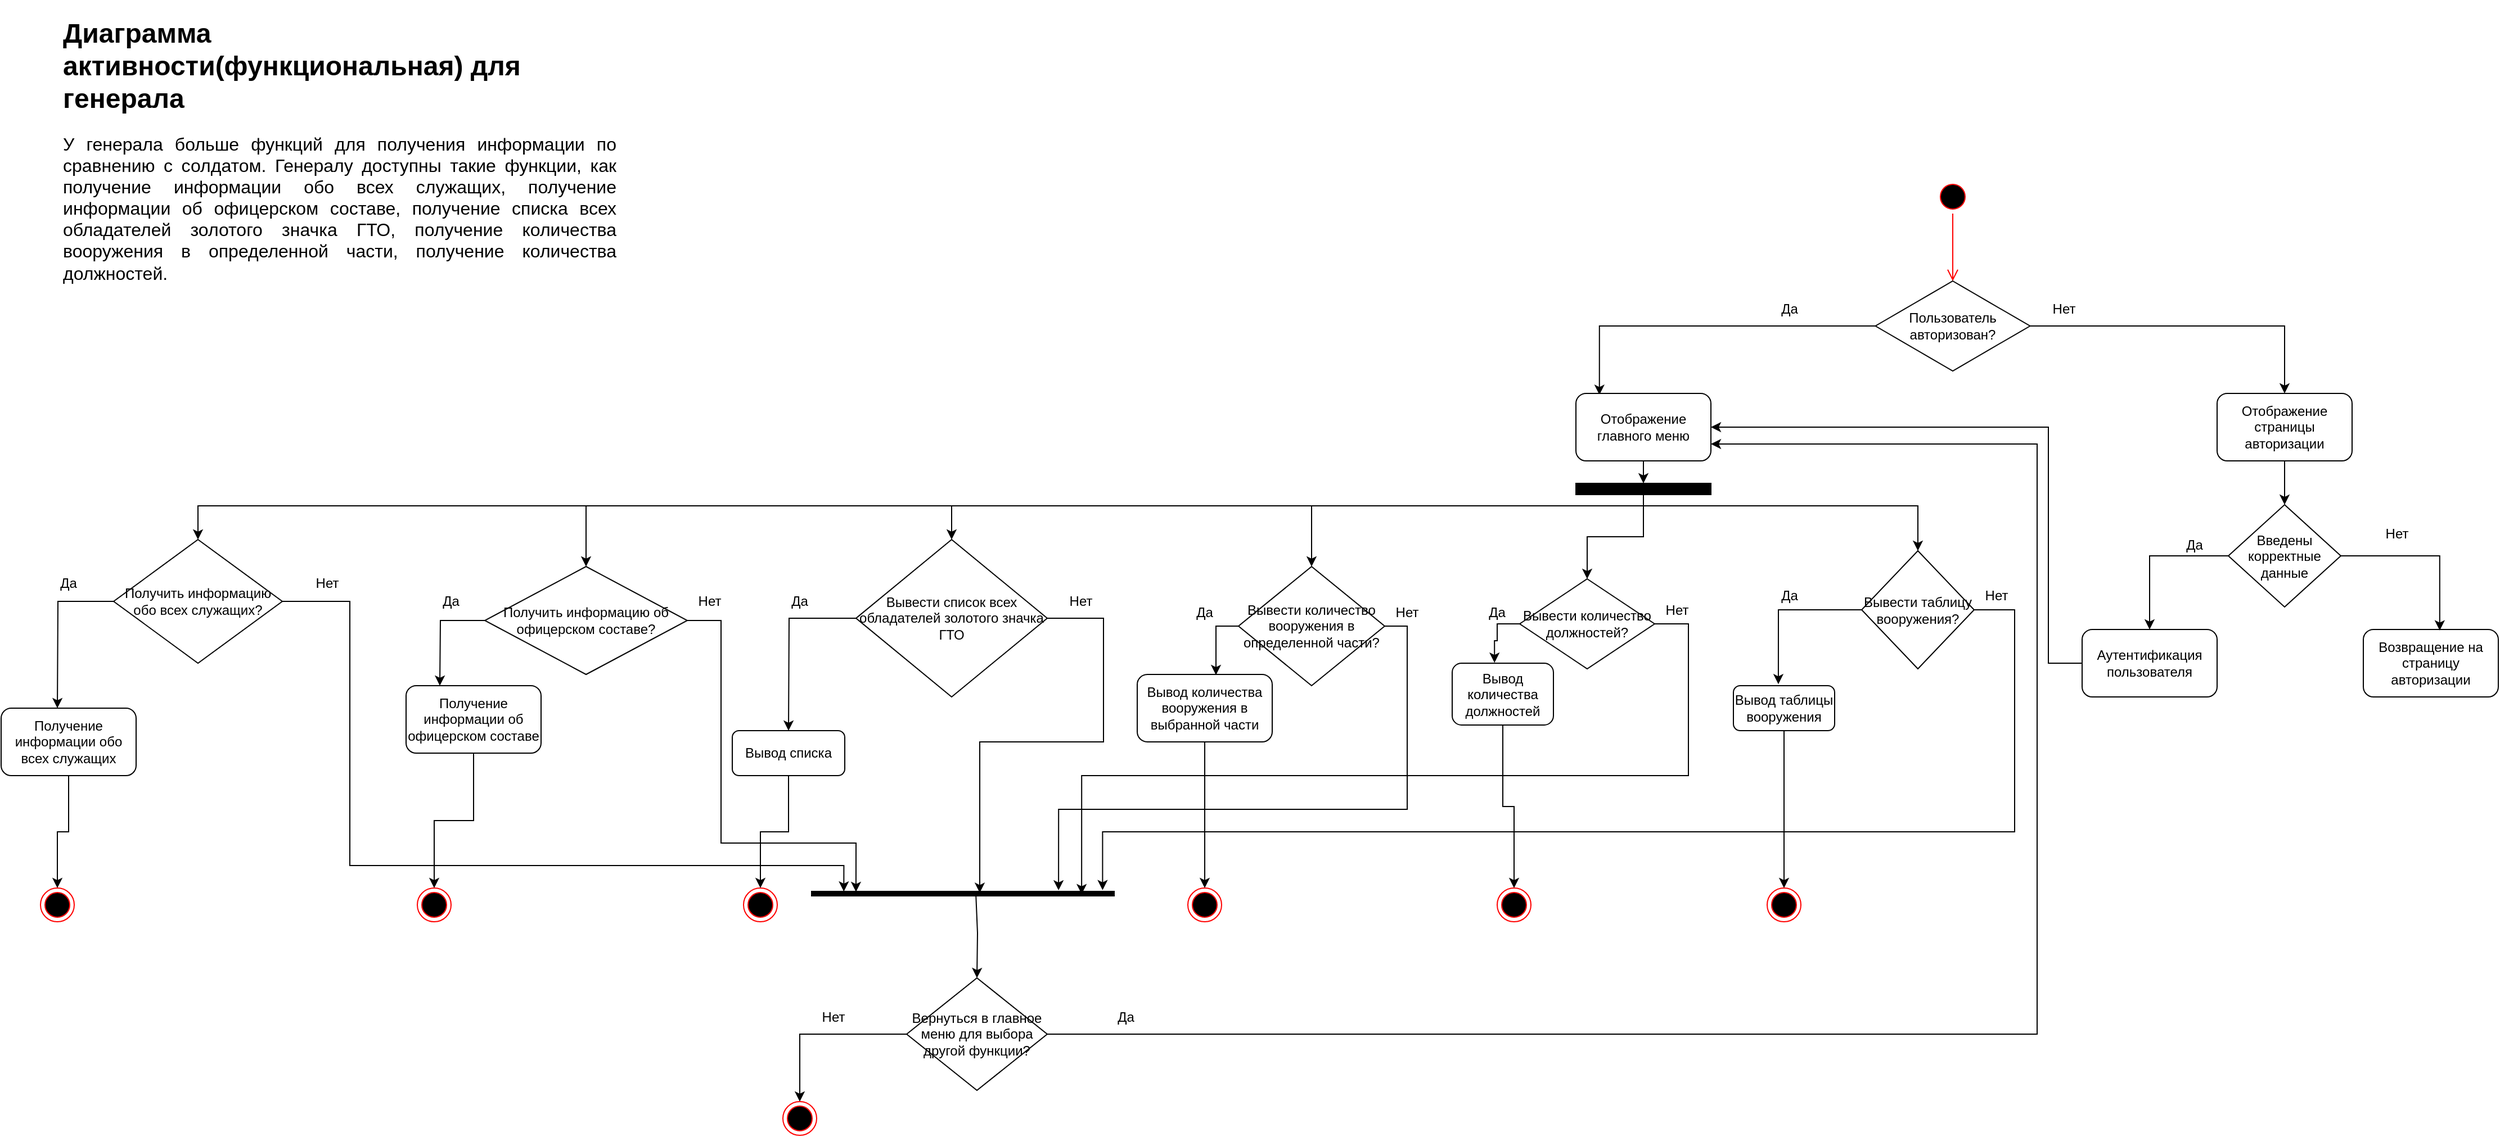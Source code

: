 <mxfile version="22.1.16" type="device">
  <diagram name="Страница — 1" id="BAG8kcGlXpR3WfLzpC9K">
    <mxGraphModel dx="4279" dy="244" grid="1" gridSize="10" guides="1" tooltips="1" connect="1" arrows="1" fold="1" page="1" pageScale="1" pageWidth="827" pageHeight="1169" math="0" shadow="0">
      <root>
        <mxCell id="0" />
        <mxCell id="1" parent="0" />
        <mxCell id="m6M2H1v2B3VWweysnKeo-1" value="" style="ellipse;html=1;shape=startState;fillColor=#000000;strokeColor=#ff0000;" parent="1" vertex="1">
          <mxGeometry x="430" y="1400" width="30" height="30" as="geometry" />
        </mxCell>
        <mxCell id="m6M2H1v2B3VWweysnKeo-2" value="" style="edgeStyle=orthogonalEdgeStyle;html=1;verticalAlign=bottom;endArrow=open;endSize=8;strokeColor=#ff0000;rounded=0;" parent="1" source="m6M2H1v2B3VWweysnKeo-1" edge="1">
          <mxGeometry relative="1" as="geometry">
            <mxPoint x="445" y="1490" as="targetPoint" />
          </mxGeometry>
        </mxCell>
        <mxCell id="m6M2H1v2B3VWweysnKeo-6" style="edgeStyle=orthogonalEdgeStyle;rounded=0;orthogonalLoop=1;jettySize=auto;html=1;exitX=1;exitY=0.5;exitDx=0;exitDy=0;entryX=0.5;entryY=0;entryDx=0;entryDy=0;" parent="1" source="m6M2H1v2B3VWweysnKeo-4" target="m6M2H1v2B3VWweysnKeo-5" edge="1">
          <mxGeometry relative="1" as="geometry" />
        </mxCell>
        <mxCell id="m6M2H1v2B3VWweysnKeo-10" style="edgeStyle=orthogonalEdgeStyle;rounded=0;orthogonalLoop=1;jettySize=auto;html=1;exitX=0;exitY=0.5;exitDx=0;exitDy=0;entryX=0.174;entryY=0.021;entryDx=0;entryDy=0;entryPerimeter=0;" parent="1" source="m6M2H1v2B3VWweysnKeo-4" target="SQeuXRkiPJXg9Z9Xhm9B-5" edge="1">
          <mxGeometry relative="1" as="geometry">
            <mxPoint x="130" y="1570" as="targetPoint" />
            <Array as="points">
              <mxPoint x="131" y="1530" />
            </Array>
          </mxGeometry>
        </mxCell>
        <mxCell id="m6M2H1v2B3VWweysnKeo-4" value="Пользователь авторизован?" style="rhombus;whiteSpace=wrap;html=1;" parent="1" vertex="1">
          <mxGeometry x="376.25" y="1490" width="137.5" height="80" as="geometry" />
        </mxCell>
        <mxCell id="m6M2H1v2B3VWweysnKeo-14" style="edgeStyle=orthogonalEdgeStyle;rounded=0;orthogonalLoop=1;jettySize=auto;html=1;entryX=0.5;entryY=0;entryDx=0;entryDy=0;" parent="1" source="m6M2H1v2B3VWweysnKeo-5" target="m6M2H1v2B3VWweysnKeo-12" edge="1">
          <mxGeometry relative="1" as="geometry" />
        </mxCell>
        <mxCell id="m6M2H1v2B3VWweysnKeo-5" value="Отображение страницы авторизации" style="rounded=1;whiteSpace=wrap;html=1;" parent="1" vertex="1">
          <mxGeometry x="680" y="1590" width="120" height="60" as="geometry" />
        </mxCell>
        <mxCell id="m6M2H1v2B3VWweysnKeo-7" value="Нет" style="text;html=1;strokeColor=none;fillColor=none;align=center;verticalAlign=middle;whiteSpace=wrap;rounded=0;" parent="1" vertex="1">
          <mxGeometry x="514" y="1500" width="60" height="30" as="geometry" />
        </mxCell>
        <mxCell id="m6M2H1v2B3VWweysnKeo-11" value="Да" style="text;html=1;strokeColor=none;fillColor=none;align=center;verticalAlign=middle;whiteSpace=wrap;rounded=0;" parent="1" vertex="1">
          <mxGeometry x="270" y="1500" width="60" height="30" as="geometry" />
        </mxCell>
        <mxCell id="m6M2H1v2B3VWweysnKeo-16" style="edgeStyle=orthogonalEdgeStyle;rounded=0;orthogonalLoop=1;jettySize=auto;html=1;exitX=0;exitY=0.5;exitDx=0;exitDy=0;entryX=0.5;entryY=0;entryDx=0;entryDy=0;" parent="1" source="m6M2H1v2B3VWweysnKeo-12" target="m6M2H1v2B3VWweysnKeo-15" edge="1">
          <mxGeometry relative="1" as="geometry" />
        </mxCell>
        <mxCell id="m6M2H1v2B3VWweysnKeo-12" value="Введены корректные данные" style="rhombus;whiteSpace=wrap;html=1;" parent="1" vertex="1">
          <mxGeometry x="690" y="1689" width="100" height="91" as="geometry" />
        </mxCell>
        <mxCell id="m6M2H1v2B3VWweysnKeo-17" style="edgeStyle=orthogonalEdgeStyle;rounded=0;orthogonalLoop=1;jettySize=auto;html=1;entryX=1;entryY=0.5;entryDx=0;entryDy=0;" parent="1" source="m6M2H1v2B3VWweysnKeo-15" edge="1">
          <mxGeometry relative="1" as="geometry">
            <Array as="points">
              <mxPoint x="530" y="1830" />
              <mxPoint x="530" y="1620" />
            </Array>
            <mxPoint x="230" y="1620" as="targetPoint" />
          </mxGeometry>
        </mxCell>
        <mxCell id="m6M2H1v2B3VWweysnKeo-15" value="Аутентификация пользователя" style="rounded=1;whiteSpace=wrap;html=1;" parent="1" vertex="1">
          <mxGeometry x="560" y="1800" width="120" height="60" as="geometry" />
        </mxCell>
        <mxCell id="m6M2H1v2B3VWweysnKeo-18" value="Да" style="text;html=1;strokeColor=none;fillColor=none;align=center;verticalAlign=middle;whiteSpace=wrap;rounded=0;" parent="1" vertex="1">
          <mxGeometry x="630" y="1710" width="60" height="30" as="geometry" />
        </mxCell>
        <mxCell id="m6M2H1v2B3VWweysnKeo-19" value="Возвращение на страницу авторизации" style="rounded=1;whiteSpace=wrap;html=1;" parent="1" vertex="1">
          <mxGeometry x="810" y="1800" width="120" height="60" as="geometry" />
        </mxCell>
        <mxCell id="m6M2H1v2B3VWweysnKeo-20" style="edgeStyle=orthogonalEdgeStyle;rounded=0;orthogonalLoop=1;jettySize=auto;html=1;entryX=0.566;entryY=0.014;entryDx=0;entryDy=0;entryPerimeter=0;" parent="1" source="m6M2H1v2B3VWweysnKeo-12" target="m6M2H1v2B3VWweysnKeo-19" edge="1">
          <mxGeometry relative="1" as="geometry" />
        </mxCell>
        <mxCell id="m6M2H1v2B3VWweysnKeo-28" value="&lt;h1&gt;Диаграмма активности(функциональная) для генерала&lt;/h1&gt;&lt;p style=&quot;text-align: justify;&quot;&gt;&lt;font style=&quot;font-size: 16px;&quot;&gt;У генерала больше функций для получения информации по сравнению с солдатом. Генералу доступны такие функции, как получение информации обо всех служащих, получение информации об офицерском составе, получение списка всех обладателей золотого значка ГТО, получение количества вооружения в определенной части, получение количества должностей.&lt;/font&gt;&lt;/p&gt;" style="text;html=1;strokeColor=none;fillColor=none;spacing=5;spacingTop=-20;whiteSpace=wrap;overflow=hidden;rounded=0;" parent="1" vertex="1">
          <mxGeometry x="-1240" y="1250" width="500" height="260" as="geometry" />
        </mxCell>
        <mxCell id="SQeuXRkiPJXg9Z9Xhm9B-79" style="edgeStyle=orthogonalEdgeStyle;rounded=0;orthogonalLoop=1;jettySize=auto;html=1;entryX=0.5;entryY=0;entryDx=0;entryDy=0;" edge="1" parent="1" source="SQeuXRkiPJXg9Z9Xhm9B-4" target="SQeuXRkiPJXg9Z9Xhm9B-78">
          <mxGeometry relative="1" as="geometry" />
        </mxCell>
        <mxCell id="SQeuXRkiPJXg9Z9Xhm9B-4" value="Получение информации обо всех служащих" style="rounded=1;whiteSpace=wrap;html=1;" vertex="1" parent="1">
          <mxGeometry x="-1290" y="1870" width="120" height="60" as="geometry" />
        </mxCell>
        <mxCell id="SQeuXRkiPJXg9Z9Xhm9B-48" style="edgeStyle=orthogonalEdgeStyle;rounded=0;orthogonalLoop=1;jettySize=auto;html=1;" edge="1" parent="1" source="SQeuXRkiPJXg9Z9Xhm9B-5">
          <mxGeometry relative="1" as="geometry">
            <mxPoint x="170" y="1670" as="targetPoint" />
            <Array as="points">
              <mxPoint x="170" y="1670" />
              <mxPoint x="170" y="1670" />
            </Array>
          </mxGeometry>
        </mxCell>
        <mxCell id="SQeuXRkiPJXg9Z9Xhm9B-5" value="Отображение главного меню" style="rounded=1;whiteSpace=wrap;html=1;" vertex="1" parent="1">
          <mxGeometry x="110" y="1590" width="120" height="60" as="geometry" />
        </mxCell>
        <mxCell id="SQeuXRkiPJXg9Z9Xhm9B-10" style="edgeStyle=orthogonalEdgeStyle;rounded=0;orthogonalLoop=1;jettySize=auto;html=1;" edge="1" parent="1" source="SQeuXRkiPJXg9Z9Xhm9B-6">
          <mxGeometry relative="1" as="geometry">
            <mxPoint x="-1240" y="1870.0" as="targetPoint" />
          </mxGeometry>
        </mxCell>
        <mxCell id="SQeuXRkiPJXg9Z9Xhm9B-13" style="edgeStyle=orthogonalEdgeStyle;rounded=0;orthogonalLoop=1;jettySize=auto;html=1;entryX=0.108;entryY=0.462;entryDx=0;entryDy=0;entryPerimeter=0;exitX=1;exitY=0.5;exitDx=0;exitDy=0;" edge="1" parent="1" source="SQeuXRkiPJXg9Z9Xhm9B-6" target="SQeuXRkiPJXg9Z9Xhm9B-44">
          <mxGeometry relative="1" as="geometry">
            <mxPoint x="-960" y="2040" as="targetPoint" />
            <Array as="points">
              <mxPoint x="-980" y="1775" />
              <mxPoint x="-980" y="2010" />
              <mxPoint x="-541" y="2010" />
            </Array>
          </mxGeometry>
        </mxCell>
        <mxCell id="SQeuXRkiPJXg9Z9Xhm9B-6" value="Получить информацию обо всех служащих?" style="rhombus;whiteSpace=wrap;html=1;" vertex="1" parent="1">
          <mxGeometry x="-1190" y="1720" width="150" height="110" as="geometry" />
        </mxCell>
        <mxCell id="SQeuXRkiPJXg9Z9Xhm9B-11" value="Да" style="text;html=1;strokeColor=none;fillColor=none;align=center;verticalAlign=middle;whiteSpace=wrap;rounded=0;" vertex="1" parent="1">
          <mxGeometry x="-1260" y="1744" width="60" height="30" as="geometry" />
        </mxCell>
        <mxCell id="SQeuXRkiPJXg9Z9Xhm9B-14" value="Нет" style="text;html=1;strokeColor=none;fillColor=none;align=center;verticalAlign=middle;whiteSpace=wrap;rounded=0;" vertex="1" parent="1">
          <mxGeometry x="-1030" y="1744" width="60" height="30" as="geometry" />
        </mxCell>
        <mxCell id="SQeuXRkiPJXg9Z9Xhm9B-18" style="edgeStyle=orthogonalEdgeStyle;rounded=0;orthogonalLoop=1;jettySize=auto;html=1;" edge="1" parent="1" source="SQeuXRkiPJXg9Z9Xhm9B-15">
          <mxGeometry relative="1" as="geometry">
            <mxPoint x="-900" y="1850.0" as="targetPoint" />
          </mxGeometry>
        </mxCell>
        <mxCell id="SQeuXRkiPJXg9Z9Xhm9B-21" style="edgeStyle=orthogonalEdgeStyle;rounded=0;orthogonalLoop=1;jettySize=auto;html=1;entryX=0.148;entryY=0.469;entryDx=0;entryDy=0;entryPerimeter=0;" edge="1" parent="1" source="SQeuXRkiPJXg9Z9Xhm9B-15" target="SQeuXRkiPJXg9Z9Xhm9B-44">
          <mxGeometry relative="1" as="geometry">
            <mxPoint x="-530" y="2010" as="targetPoint" />
            <Array as="points">
              <mxPoint x="-650" y="1792" />
              <mxPoint x="-650" y="1990" />
              <mxPoint x="-530" y="1990" />
            </Array>
          </mxGeometry>
        </mxCell>
        <mxCell id="SQeuXRkiPJXg9Z9Xhm9B-15" value="Получить информацию об офицерском составе?" style="rhombus;whiteSpace=wrap;html=1;" vertex="1" parent="1">
          <mxGeometry x="-860" y="1744" width="180" height="96" as="geometry" />
        </mxCell>
        <mxCell id="SQeuXRkiPJXg9Z9Xhm9B-81" style="edgeStyle=orthogonalEdgeStyle;rounded=0;orthogonalLoop=1;jettySize=auto;html=1;entryX=0.5;entryY=0;entryDx=0;entryDy=0;" edge="1" parent="1" source="SQeuXRkiPJXg9Z9Xhm9B-17" target="SQeuXRkiPJXg9Z9Xhm9B-80">
          <mxGeometry relative="1" as="geometry" />
        </mxCell>
        <mxCell id="SQeuXRkiPJXg9Z9Xhm9B-17" value="Получение информации об офицерском составе" style="rounded=1;whiteSpace=wrap;html=1;" vertex="1" parent="1">
          <mxGeometry x="-930" y="1850" width="120" height="60" as="geometry" />
        </mxCell>
        <mxCell id="SQeuXRkiPJXg9Z9Xhm9B-19" value="Да" style="text;html=1;strokeColor=none;fillColor=none;align=center;verticalAlign=middle;whiteSpace=wrap;rounded=0;" vertex="1" parent="1">
          <mxGeometry x="-920" y="1760" width="60" height="30" as="geometry" />
        </mxCell>
        <mxCell id="SQeuXRkiPJXg9Z9Xhm9B-22" value="Нет" style="text;html=1;strokeColor=none;fillColor=none;align=center;verticalAlign=middle;whiteSpace=wrap;rounded=0;" vertex="1" parent="1">
          <mxGeometry x="-690" y="1760" width="60" height="30" as="geometry" />
        </mxCell>
        <mxCell id="SQeuXRkiPJXg9Z9Xhm9B-25" style="edgeStyle=orthogonalEdgeStyle;rounded=0;orthogonalLoop=1;jettySize=auto;html=1;" edge="1" parent="1" source="SQeuXRkiPJXg9Z9Xhm9B-23">
          <mxGeometry relative="1" as="geometry">
            <mxPoint x="-590" y="1890" as="targetPoint" />
          </mxGeometry>
        </mxCell>
        <mxCell id="SQeuXRkiPJXg9Z9Xhm9B-45" style="edgeStyle=orthogonalEdgeStyle;rounded=0;orthogonalLoop=1;jettySize=auto;html=1;entryX=0.559;entryY=0.485;entryDx=0;entryDy=0;entryPerimeter=0;" edge="1" parent="1" source="SQeuXRkiPJXg9Z9Xhm9B-23" target="SQeuXRkiPJXg9Z9Xhm9B-44">
          <mxGeometry relative="1" as="geometry">
            <mxPoint x="-290.0" y="2020" as="targetPoint" />
            <Array as="points">
              <mxPoint x="-310" y="1790" />
              <mxPoint x="-310" y="1900" />
              <mxPoint x="-420" y="1900" />
              <mxPoint x="-420" y="2034" />
            </Array>
          </mxGeometry>
        </mxCell>
        <mxCell id="SQeuXRkiPJXg9Z9Xhm9B-23" value="Вывести список всех обладателей золотого значка ГТО" style="rhombus;whiteSpace=wrap;html=1;" vertex="1" parent="1">
          <mxGeometry x="-530" y="1720" width="170" height="140" as="geometry" />
        </mxCell>
        <mxCell id="SQeuXRkiPJXg9Z9Xhm9B-83" style="edgeStyle=orthogonalEdgeStyle;rounded=0;orthogonalLoop=1;jettySize=auto;html=1;entryX=0.5;entryY=0;entryDx=0;entryDy=0;" edge="1" parent="1" source="SQeuXRkiPJXg9Z9Xhm9B-24" target="SQeuXRkiPJXg9Z9Xhm9B-82">
          <mxGeometry relative="1" as="geometry" />
        </mxCell>
        <mxCell id="SQeuXRkiPJXg9Z9Xhm9B-24" value="Вывод списка" style="rounded=1;whiteSpace=wrap;html=1;" vertex="1" parent="1">
          <mxGeometry x="-640" y="1890" width="100" height="40" as="geometry" />
        </mxCell>
        <mxCell id="SQeuXRkiPJXg9Z9Xhm9B-27" value="Да" style="text;html=1;strokeColor=none;fillColor=none;align=center;verticalAlign=middle;whiteSpace=wrap;rounded=0;" vertex="1" parent="1">
          <mxGeometry x="-610" y="1760" width="60" height="30" as="geometry" />
        </mxCell>
        <mxCell id="SQeuXRkiPJXg9Z9Xhm9B-30" style="edgeStyle=orthogonalEdgeStyle;rounded=0;orthogonalLoop=1;jettySize=auto;html=1;" edge="1" parent="1" source="SQeuXRkiPJXg9Z9Xhm9B-28">
          <mxGeometry relative="1" as="geometry">
            <mxPoint x="-210" y="1840" as="targetPoint" />
          </mxGeometry>
        </mxCell>
        <mxCell id="SQeuXRkiPJXg9Z9Xhm9B-61" style="edgeStyle=orthogonalEdgeStyle;rounded=0;orthogonalLoop=1;jettySize=auto;html=1;entryX=0.815;entryY=0.441;entryDx=0;entryDy=0;entryPerimeter=0;" edge="1" parent="1" source="SQeuXRkiPJXg9Z9Xhm9B-28" target="SQeuXRkiPJXg9Z9Xhm9B-44">
          <mxGeometry relative="1" as="geometry">
            <Array as="points">
              <mxPoint x="-40" y="1797" />
              <mxPoint x="-40" y="1960" />
              <mxPoint x="-350" y="1960" />
            </Array>
          </mxGeometry>
        </mxCell>
        <mxCell id="SQeuXRkiPJXg9Z9Xhm9B-28" value="Вывести количество вооружения в определенной части?" style="rhombus;whiteSpace=wrap;html=1;" vertex="1" parent="1">
          <mxGeometry x="-190" y="1744" width="130" height="106" as="geometry" />
        </mxCell>
        <mxCell id="SQeuXRkiPJXg9Z9Xhm9B-85" style="edgeStyle=orthogonalEdgeStyle;rounded=0;orthogonalLoop=1;jettySize=auto;html=1;entryX=0.5;entryY=0;entryDx=0;entryDy=0;" edge="1" parent="1" source="SQeuXRkiPJXg9Z9Xhm9B-29" target="SQeuXRkiPJXg9Z9Xhm9B-84">
          <mxGeometry relative="1" as="geometry" />
        </mxCell>
        <mxCell id="SQeuXRkiPJXg9Z9Xhm9B-29" value="Вывод количества вооружения в выбранной части" style="rounded=1;whiteSpace=wrap;html=1;" vertex="1" parent="1">
          <mxGeometry x="-280" y="1840" width="120" height="60" as="geometry" />
        </mxCell>
        <mxCell id="SQeuXRkiPJXg9Z9Xhm9B-31" value="Да" style="text;html=1;strokeColor=none;fillColor=none;align=center;verticalAlign=middle;whiteSpace=wrap;rounded=0;" vertex="1" parent="1">
          <mxGeometry x="-250" y="1770" width="60" height="30" as="geometry" />
        </mxCell>
        <mxCell id="SQeuXRkiPJXg9Z9Xhm9B-35" style="edgeStyle=orthogonalEdgeStyle;rounded=0;orthogonalLoop=1;jettySize=auto;html=1;entryX=0.418;entryY=-0.007;entryDx=0;entryDy=0;entryPerimeter=0;" edge="1" parent="1" source="SQeuXRkiPJXg9Z9Xhm9B-33" target="SQeuXRkiPJXg9Z9Xhm9B-34">
          <mxGeometry relative="1" as="geometry">
            <mxPoint y="1840" as="targetPoint" />
            <Array as="points">
              <mxPoint x="40" y="1795" />
              <mxPoint x="40" y="1810" />
              <mxPoint x="38" y="1810" />
            </Array>
          </mxGeometry>
        </mxCell>
        <mxCell id="SQeuXRkiPJXg9Z9Xhm9B-63" style="edgeStyle=orthogonalEdgeStyle;rounded=0;orthogonalLoop=1;jettySize=auto;html=1;entryX=0.891;entryY=0.509;entryDx=0;entryDy=0;entryPerimeter=0;" edge="1" parent="1" source="SQeuXRkiPJXg9Z9Xhm9B-33" target="SQeuXRkiPJXg9Z9Xhm9B-44">
          <mxGeometry relative="1" as="geometry">
            <mxPoint x="-330" y="2020" as="targetPoint" />
            <Array as="points">
              <mxPoint x="210" y="1795" />
              <mxPoint x="210" y="1930" />
              <mxPoint x="-329" y="1930" />
            </Array>
          </mxGeometry>
        </mxCell>
        <mxCell id="SQeuXRkiPJXg9Z9Xhm9B-33" value="Вывести количество должностей?" style="rhombus;whiteSpace=wrap;html=1;" vertex="1" parent="1">
          <mxGeometry x="60" y="1755" width="120" height="80" as="geometry" />
        </mxCell>
        <mxCell id="SQeuXRkiPJXg9Z9Xhm9B-87" style="edgeStyle=orthogonalEdgeStyle;rounded=0;orthogonalLoop=1;jettySize=auto;html=1;entryX=0.5;entryY=0;entryDx=0;entryDy=0;" edge="1" parent="1" source="SQeuXRkiPJXg9Z9Xhm9B-34" target="SQeuXRkiPJXg9Z9Xhm9B-86">
          <mxGeometry relative="1" as="geometry" />
        </mxCell>
        <mxCell id="SQeuXRkiPJXg9Z9Xhm9B-34" value="Вывод количества должностей" style="rounded=1;whiteSpace=wrap;html=1;" vertex="1" parent="1">
          <mxGeometry y="1830" width="90" height="55" as="geometry" />
        </mxCell>
        <mxCell id="SQeuXRkiPJXg9Z9Xhm9B-36" value="Да" style="text;html=1;strokeColor=none;fillColor=none;align=center;verticalAlign=middle;whiteSpace=wrap;rounded=0;" vertex="1" parent="1">
          <mxGeometry x="10" y="1770" width="60" height="30" as="geometry" />
        </mxCell>
        <mxCell id="SQeuXRkiPJXg9Z9Xhm9B-41" style="edgeStyle=orthogonalEdgeStyle;rounded=0;orthogonalLoop=1;jettySize=auto;html=1;entryX=0.444;entryY=-0.034;entryDx=0;entryDy=0;entryPerimeter=0;" edge="1" parent="1" source="SQeuXRkiPJXg9Z9Xhm9B-39" target="SQeuXRkiPJXg9Z9Xhm9B-40">
          <mxGeometry relative="1" as="geometry">
            <mxPoint x="220.0" y="1840" as="targetPoint" />
            <Array as="points">
              <mxPoint x="290" y="1782" />
            </Array>
          </mxGeometry>
        </mxCell>
        <mxCell id="SQeuXRkiPJXg9Z9Xhm9B-65" style="edgeStyle=orthogonalEdgeStyle;rounded=0;orthogonalLoop=1;jettySize=auto;html=1;entryX=0.96;entryY=0.438;entryDx=0;entryDy=0;entryPerimeter=0;" edge="1" parent="1" source="SQeuXRkiPJXg9Z9Xhm9B-39" target="SQeuXRkiPJXg9Z9Xhm9B-44">
          <mxGeometry relative="1" as="geometry">
            <Array as="points">
              <mxPoint x="500" y="1782" />
              <mxPoint x="500" y="1980" />
              <mxPoint x="-311" y="1980" />
            </Array>
          </mxGeometry>
        </mxCell>
        <mxCell id="SQeuXRkiPJXg9Z9Xhm9B-39" value="Вывести таблицу вооружения?" style="rhombus;whiteSpace=wrap;html=1;" vertex="1" parent="1">
          <mxGeometry x="364" y="1730" width="100" height="105" as="geometry" />
        </mxCell>
        <mxCell id="SQeuXRkiPJXg9Z9Xhm9B-89" style="edgeStyle=orthogonalEdgeStyle;rounded=0;orthogonalLoop=1;jettySize=auto;html=1;entryX=0.5;entryY=0;entryDx=0;entryDy=0;" edge="1" parent="1" source="SQeuXRkiPJXg9Z9Xhm9B-40" target="SQeuXRkiPJXg9Z9Xhm9B-88">
          <mxGeometry relative="1" as="geometry" />
        </mxCell>
        <mxCell id="SQeuXRkiPJXg9Z9Xhm9B-40" value="Вывод таблицы вооружения" style="rounded=1;whiteSpace=wrap;html=1;" vertex="1" parent="1">
          <mxGeometry x="250" y="1850" width="90" height="40" as="geometry" />
        </mxCell>
        <mxCell id="SQeuXRkiPJXg9Z9Xhm9B-42" value="Да" style="text;html=1;strokeColor=none;fillColor=none;align=center;verticalAlign=middle;whiteSpace=wrap;rounded=0;" vertex="1" parent="1">
          <mxGeometry x="270" y="1755" width="60" height="30" as="geometry" />
        </mxCell>
        <mxCell id="SQeuXRkiPJXg9Z9Xhm9B-44" value="" style="line;strokeWidth=5;fillColor=none;align=left;verticalAlign=middle;spacingTop=-1;spacingLeft=3;spacingRight=3;rotatable=0;labelPosition=right;points=[];portConstraint=eastwest;strokeColor=inherit;" vertex="1" parent="1">
          <mxGeometry x="-570" y="2010" width="270" height="50" as="geometry" />
        </mxCell>
        <mxCell id="SQeuXRkiPJXg9Z9Xhm9B-46" value="Нет" style="text;html=1;strokeColor=none;fillColor=none;align=center;verticalAlign=middle;whiteSpace=wrap;rounded=0;" vertex="1" parent="1">
          <mxGeometry x="-360" y="1760" width="60" height="30" as="geometry" />
        </mxCell>
        <mxCell id="SQeuXRkiPJXg9Z9Xhm9B-55" style="edgeStyle=orthogonalEdgeStyle;rounded=0;orthogonalLoop=1;jettySize=auto;html=1;" edge="1" parent="1" source="SQeuXRkiPJXg9Z9Xhm9B-54" target="SQeuXRkiPJXg9Z9Xhm9B-39">
          <mxGeometry relative="1" as="geometry">
            <Array as="points">
              <mxPoint x="170" y="1690" />
              <mxPoint x="414" y="1690" />
            </Array>
          </mxGeometry>
        </mxCell>
        <mxCell id="SQeuXRkiPJXg9Z9Xhm9B-56" style="edgeStyle=orthogonalEdgeStyle;rounded=0;orthogonalLoop=1;jettySize=auto;html=1;entryX=0.5;entryY=0;entryDx=0;entryDy=0;" edge="1" parent="1" source="SQeuXRkiPJXg9Z9Xhm9B-54" target="SQeuXRkiPJXg9Z9Xhm9B-33">
          <mxGeometry relative="1" as="geometry" />
        </mxCell>
        <mxCell id="SQeuXRkiPJXg9Z9Xhm9B-57" style="edgeStyle=orthogonalEdgeStyle;rounded=0;orthogonalLoop=1;jettySize=auto;html=1;" edge="1" parent="1" source="SQeuXRkiPJXg9Z9Xhm9B-54" target="SQeuXRkiPJXg9Z9Xhm9B-28">
          <mxGeometry relative="1" as="geometry">
            <Array as="points">
              <mxPoint x="170" y="1690" />
              <mxPoint x="-125" y="1690" />
            </Array>
          </mxGeometry>
        </mxCell>
        <mxCell id="SQeuXRkiPJXg9Z9Xhm9B-58" style="edgeStyle=orthogonalEdgeStyle;rounded=0;orthogonalLoop=1;jettySize=auto;html=1;" edge="1" parent="1" source="SQeuXRkiPJXg9Z9Xhm9B-54" target="SQeuXRkiPJXg9Z9Xhm9B-23">
          <mxGeometry relative="1" as="geometry">
            <Array as="points">
              <mxPoint x="170" y="1690" />
              <mxPoint x="-445" y="1690" />
            </Array>
          </mxGeometry>
        </mxCell>
        <mxCell id="SQeuXRkiPJXg9Z9Xhm9B-59" style="edgeStyle=orthogonalEdgeStyle;rounded=0;orthogonalLoop=1;jettySize=auto;html=1;entryX=0.5;entryY=0;entryDx=0;entryDy=0;" edge="1" parent="1" source="SQeuXRkiPJXg9Z9Xhm9B-54" target="SQeuXRkiPJXg9Z9Xhm9B-15">
          <mxGeometry relative="1" as="geometry">
            <Array as="points">
              <mxPoint x="170" y="1690" />
              <mxPoint x="-770" y="1690" />
            </Array>
          </mxGeometry>
        </mxCell>
        <mxCell id="SQeuXRkiPJXg9Z9Xhm9B-60" style="edgeStyle=orthogonalEdgeStyle;rounded=0;orthogonalLoop=1;jettySize=auto;html=1;entryX=0.5;entryY=0;entryDx=0;entryDy=0;" edge="1" parent="1" source="SQeuXRkiPJXg9Z9Xhm9B-54" target="SQeuXRkiPJXg9Z9Xhm9B-6">
          <mxGeometry relative="1" as="geometry">
            <Array as="points">
              <mxPoint x="170" y="1690" />
              <mxPoint x="-1115" y="1690" />
            </Array>
          </mxGeometry>
        </mxCell>
        <mxCell id="SQeuXRkiPJXg9Z9Xhm9B-54" value="" style="rounded=0;whiteSpace=wrap;html=1;fillColor=#000000;" vertex="1" parent="1">
          <mxGeometry x="110" y="1670" width="120" height="10" as="geometry" />
        </mxCell>
        <mxCell id="SQeuXRkiPJXg9Z9Xhm9B-62" value="Нет" style="text;html=1;strokeColor=none;fillColor=none;align=center;verticalAlign=middle;whiteSpace=wrap;rounded=0;" vertex="1" parent="1">
          <mxGeometry x="-70" y="1770" width="60" height="30" as="geometry" />
        </mxCell>
        <mxCell id="SQeuXRkiPJXg9Z9Xhm9B-64" value="Нет" style="text;html=1;strokeColor=none;fillColor=none;align=center;verticalAlign=middle;whiteSpace=wrap;rounded=0;" vertex="1" parent="1">
          <mxGeometry x="170" y="1768" width="60" height="30" as="geometry" />
        </mxCell>
        <mxCell id="SQeuXRkiPJXg9Z9Xhm9B-66" value="Нет" style="text;html=1;strokeColor=none;fillColor=none;align=center;verticalAlign=middle;whiteSpace=wrap;rounded=0;" vertex="1" parent="1">
          <mxGeometry x="454" y="1755" width="60" height="30" as="geometry" />
        </mxCell>
        <mxCell id="SQeuXRkiPJXg9Z9Xhm9B-67" value="Нет" style="text;html=1;strokeColor=none;fillColor=none;align=center;verticalAlign=middle;whiteSpace=wrap;rounded=0;" vertex="1" parent="1">
          <mxGeometry x="810" y="1700" width="60" height="30" as="geometry" />
        </mxCell>
        <mxCell id="SQeuXRkiPJXg9Z9Xhm9B-71" style="edgeStyle=orthogonalEdgeStyle;rounded=0;orthogonalLoop=1;jettySize=auto;html=1;entryX=0.5;entryY=0;entryDx=0;entryDy=0;" edge="1" parent="1" source="SQeuXRkiPJXg9Z9Xhm9B-69" target="SQeuXRkiPJXg9Z9Xhm9B-74">
          <mxGeometry relative="1" as="geometry">
            <mxPoint x="-580" y="2190" as="targetPoint" />
          </mxGeometry>
        </mxCell>
        <mxCell id="SQeuXRkiPJXg9Z9Xhm9B-75" style="edgeStyle=orthogonalEdgeStyle;rounded=0;orthogonalLoop=1;jettySize=auto;html=1;entryX=1;entryY=0.75;entryDx=0;entryDy=0;" edge="1" parent="1" source="SQeuXRkiPJXg9Z9Xhm9B-69" target="SQeuXRkiPJXg9Z9Xhm9B-5">
          <mxGeometry relative="1" as="geometry">
            <Array as="points">
              <mxPoint x="520" y="2160" />
              <mxPoint x="520" y="1635" />
            </Array>
          </mxGeometry>
        </mxCell>
        <mxCell id="SQeuXRkiPJXg9Z9Xhm9B-69" value="Вернуться в главное меню для выбора другой функции?" style="rhombus;whiteSpace=wrap;html=1;" vertex="1" parent="1">
          <mxGeometry x="-485" y="2110" width="125" height="100" as="geometry" />
        </mxCell>
        <mxCell id="SQeuXRkiPJXg9Z9Xhm9B-70" value="" style="endArrow=classic;html=1;rounded=0;exitX=0.543;exitY=0.537;exitDx=0;exitDy=0;exitPerimeter=0;entryX=0.5;entryY=0;entryDx=0;entryDy=0;" edge="1" parent="1" source="SQeuXRkiPJXg9Z9Xhm9B-44" target="SQeuXRkiPJXg9Z9Xhm9B-69">
          <mxGeometry width="50" height="50" relative="1" as="geometry">
            <mxPoint x="-550" y="2150" as="sourcePoint" />
            <mxPoint x="-500" y="2100" as="targetPoint" />
            <Array as="points">
              <mxPoint x="-422" y="2070" />
            </Array>
          </mxGeometry>
        </mxCell>
        <mxCell id="SQeuXRkiPJXg9Z9Xhm9B-73" value="Нет" style="text;html=1;strokeColor=none;fillColor=none;align=center;verticalAlign=middle;whiteSpace=wrap;rounded=0;" vertex="1" parent="1">
          <mxGeometry x="-580" y="2130" width="60" height="30" as="geometry" />
        </mxCell>
        <mxCell id="SQeuXRkiPJXg9Z9Xhm9B-74" value="" style="ellipse;html=1;shape=endState;fillColor=#000000;strokeColor=#ff0000;" vertex="1" parent="1">
          <mxGeometry x="-595" y="2220" width="30" height="30" as="geometry" />
        </mxCell>
        <mxCell id="SQeuXRkiPJXg9Z9Xhm9B-76" value="Да" style="text;html=1;strokeColor=none;fillColor=none;align=center;verticalAlign=middle;whiteSpace=wrap;rounded=0;" vertex="1" parent="1">
          <mxGeometry x="-320" y="2130" width="60" height="30" as="geometry" />
        </mxCell>
        <mxCell id="SQeuXRkiPJXg9Z9Xhm9B-78" value="" style="ellipse;html=1;shape=endState;fillColor=#000000;strokeColor=#ff0000;" vertex="1" parent="1">
          <mxGeometry x="-1255" y="2030" width="30" height="30" as="geometry" />
        </mxCell>
        <mxCell id="SQeuXRkiPJXg9Z9Xhm9B-80" value="" style="ellipse;html=1;shape=endState;fillColor=#000000;strokeColor=#ff0000;" vertex="1" parent="1">
          <mxGeometry x="-920" y="2030" width="30" height="30" as="geometry" />
        </mxCell>
        <mxCell id="SQeuXRkiPJXg9Z9Xhm9B-82" value="" style="ellipse;html=1;shape=endState;fillColor=#000000;strokeColor=#ff0000;" vertex="1" parent="1">
          <mxGeometry x="-630" y="2030" width="30" height="30" as="geometry" />
        </mxCell>
        <mxCell id="SQeuXRkiPJXg9Z9Xhm9B-84" value="" style="ellipse;html=1;shape=endState;fillColor=#000000;strokeColor=#ff0000;" vertex="1" parent="1">
          <mxGeometry x="-235" y="2030" width="30" height="30" as="geometry" />
        </mxCell>
        <mxCell id="SQeuXRkiPJXg9Z9Xhm9B-86" value="" style="ellipse;html=1;shape=endState;fillColor=#000000;strokeColor=#ff0000;" vertex="1" parent="1">
          <mxGeometry x="40" y="2030" width="30" height="30" as="geometry" />
        </mxCell>
        <mxCell id="SQeuXRkiPJXg9Z9Xhm9B-88" value="" style="ellipse;html=1;shape=endState;fillColor=#000000;strokeColor=#ff0000;" vertex="1" parent="1">
          <mxGeometry x="280" y="2030" width="30" height="30" as="geometry" />
        </mxCell>
      </root>
    </mxGraphModel>
  </diagram>
</mxfile>
